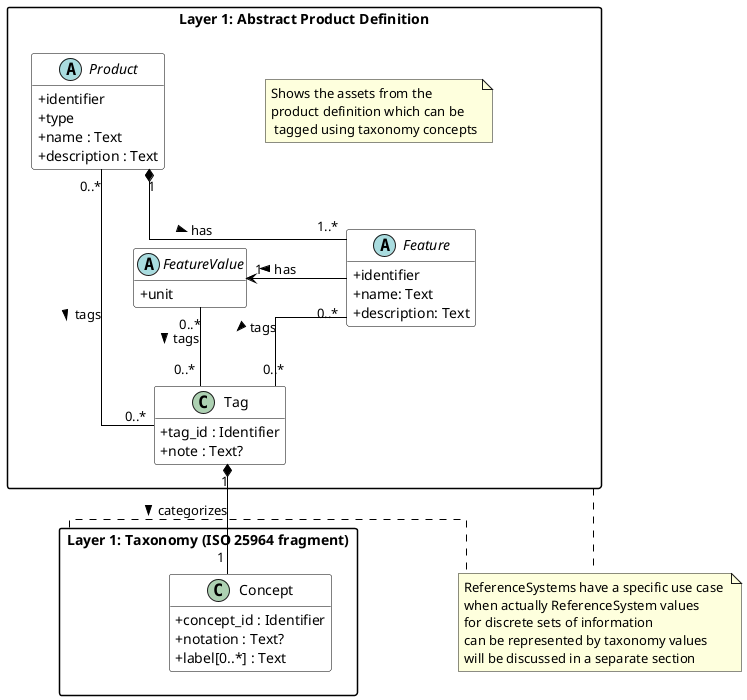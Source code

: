 @startuml "Taxonomy and Product Definition link"

skinparam packageStyle rectangle
skinparam classAttributeIconSize 0
skinparam linetype ortho
skinparam nodesep 100
skinparam class {
  BackgroundColor White
  ArrowColor Black
  BorderColor Black
}
hide empty members

sprite $aProcess jar:archimate/business-process
sprite $aService jar:archimate/application-service
sprite $aCapability jar:archimate/strategy-capability
sprite $aComponent jar:archimate/application-component
sprite $aObject jar:archimate/object

' ==============================
' Taxonomy (ISO 25964 fragment)
' ==============================
package "Layer 1: Taxonomy (ISO 25964 fragment)" as TAX  {
  class Concept {
    +concept_id : Identifier
    +notation : Text?
    +label[0..*] : Text
  }

/'class "MyConcept" as TAXC <<$aCapability>> {
    +concept_id : Identifier
    +notation : Text?
    +label[0..*] : Text
  }
'/

  ' A ReferenceSystem may enumerate its allowed concepts (discrete set)
  ' class ReferenceSystemMember {
   ' +index : Integer?
   ' +note : Text?
  ' }
}

' ==============================
' Layer 1: Abstract Product Definition (from AFM)
' ==============================
package "Layer 1: Abstract Product Definition" as AFM {

  note "Shows the assets from the \nproduct definition which can be\n tagged using taxonomy concepts" as F1

  abstract class Product {
    +identifier
    +type
    +name : Text
    +description : Text
  }

  abstract class Feature {
    +identifier
    +name: Text
    +description: Text
  }

  class Tag {
    +tag_id : Identifier
    +note : Text?
  }
abstract class FeatureValue {
    +unit
  }

  ' Tag categorizes via taxonomy
  Tag "1" *-- "1" Concept : categorizes >
  AFM.Product "0..*" -- "0..*" Tag : tags >
  AFM.Feature "0..*" -- "0..*" Tag : tags >
  AFM.FeatureValue "0..*" -- "0..*" Tag : tags >
  AFM.Product "1" *-- "1..*" AFM.Feature : has >

  ' AFM relationships (kept as in base model)
  Feature -l-> "1" FeatureValue : has >


}

note "ReferenceSystems have a specific use case \nwhen actually ReferenceSystem values\nfor discrete sets of information\ncan be represented by taxonomy values\nwill be discussed in a separate section " as N2

N2 .l. TAX
N2 .u. AFM

' ==============================
' Classification Hooks (Tags)
' ==============================
'package "Classification Hooks" as HOOKS {
'}

' ==============================
' Constraints & Notes
' ==============================
' note "Constraints:\n• If AFM.ReferenceSystem.system_type in {Enumeration, CodeSystem, ColorSystem}, the allowed set is the Concepts linked via ReferenceSystemMember.\n• AFM.DiscreteSet.allowedValues is DERIVED from the members of the bound ReferenceSystem.\n• AFM.SingleValue.value MAY reference a TAX.Concept when the ReferenceSystem is discrete; otherwise it holds a literal compatible with unit.\n• AFM.ValueRange is only valid when ReferenceSystem.system_type = Measurement (or compatible numeric scale).\n• AFM.FeatureValue — ReferenceSystem (applies to) binds the domain for that Feature's values." as N1
'N1 .. AFM.DiscreteSet
'N1 .. AFM.SingleValue
'N1 .. AFM.ValueRange
'N1 .. AFM.ReferenceSystem
'N1 .. TAX.Concept

@enduml
